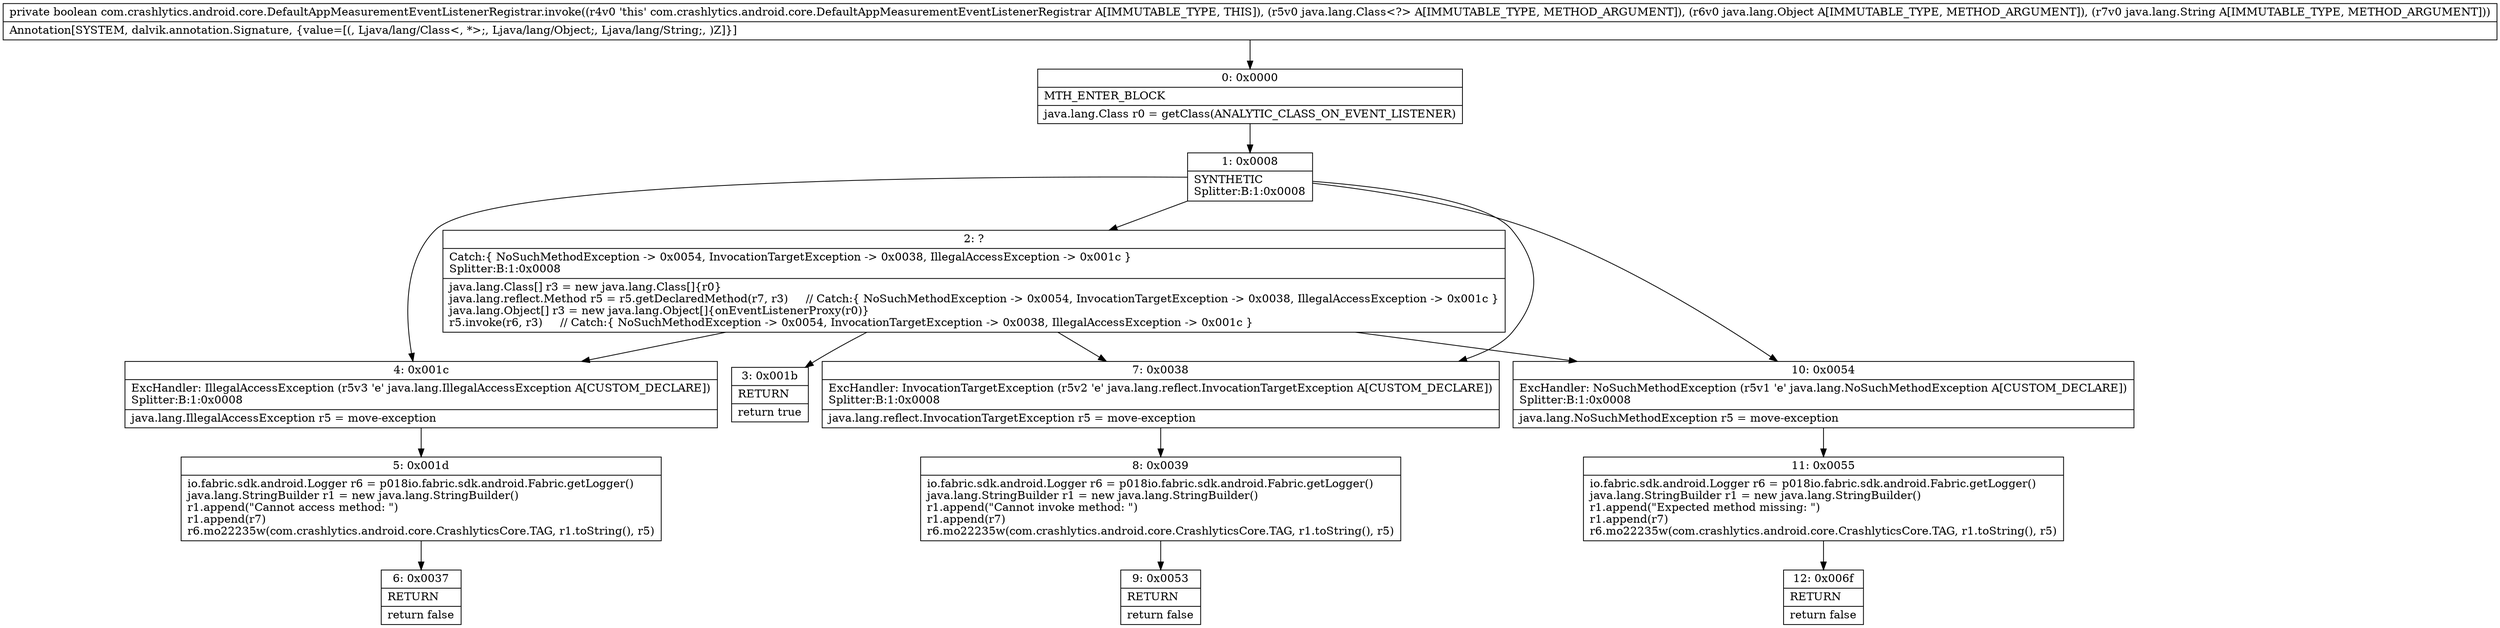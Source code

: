 digraph "CFG forcom.crashlytics.android.core.DefaultAppMeasurementEventListenerRegistrar.invoke(Ljava\/lang\/Class;Ljava\/lang\/Object;Ljava\/lang\/String;)Z" {
Node_0 [shape=record,label="{0\:\ 0x0000|MTH_ENTER_BLOCK\l|java.lang.Class r0 = getClass(ANALYTIC_CLASS_ON_EVENT_LISTENER)\l}"];
Node_1 [shape=record,label="{1\:\ 0x0008|SYNTHETIC\lSplitter:B:1:0x0008\l}"];
Node_2 [shape=record,label="{2\:\ ?|Catch:\{ NoSuchMethodException \-\> 0x0054, InvocationTargetException \-\> 0x0038, IllegalAccessException \-\> 0x001c \}\lSplitter:B:1:0x0008\l|java.lang.Class[] r3 = new java.lang.Class[]\{r0\}\ljava.lang.reflect.Method r5 = r5.getDeclaredMethod(r7, r3)     \/\/ Catch:\{ NoSuchMethodException \-\> 0x0054, InvocationTargetException \-\> 0x0038, IllegalAccessException \-\> 0x001c \}\ljava.lang.Object[] r3 = new java.lang.Object[]\{onEventListenerProxy(r0)\}\lr5.invoke(r6, r3)     \/\/ Catch:\{ NoSuchMethodException \-\> 0x0054, InvocationTargetException \-\> 0x0038, IllegalAccessException \-\> 0x001c \}\l}"];
Node_3 [shape=record,label="{3\:\ 0x001b|RETURN\l|return true\l}"];
Node_4 [shape=record,label="{4\:\ 0x001c|ExcHandler: IllegalAccessException (r5v3 'e' java.lang.IllegalAccessException A[CUSTOM_DECLARE])\lSplitter:B:1:0x0008\l|java.lang.IllegalAccessException r5 = move\-exception\l}"];
Node_5 [shape=record,label="{5\:\ 0x001d|io.fabric.sdk.android.Logger r6 = p018io.fabric.sdk.android.Fabric.getLogger()\ljava.lang.StringBuilder r1 = new java.lang.StringBuilder()\lr1.append(\"Cannot access method: \")\lr1.append(r7)\lr6.mo22235w(com.crashlytics.android.core.CrashlyticsCore.TAG, r1.toString(), r5)\l}"];
Node_6 [shape=record,label="{6\:\ 0x0037|RETURN\l|return false\l}"];
Node_7 [shape=record,label="{7\:\ 0x0038|ExcHandler: InvocationTargetException (r5v2 'e' java.lang.reflect.InvocationTargetException A[CUSTOM_DECLARE])\lSplitter:B:1:0x0008\l|java.lang.reflect.InvocationTargetException r5 = move\-exception\l}"];
Node_8 [shape=record,label="{8\:\ 0x0039|io.fabric.sdk.android.Logger r6 = p018io.fabric.sdk.android.Fabric.getLogger()\ljava.lang.StringBuilder r1 = new java.lang.StringBuilder()\lr1.append(\"Cannot invoke method: \")\lr1.append(r7)\lr6.mo22235w(com.crashlytics.android.core.CrashlyticsCore.TAG, r1.toString(), r5)\l}"];
Node_9 [shape=record,label="{9\:\ 0x0053|RETURN\l|return false\l}"];
Node_10 [shape=record,label="{10\:\ 0x0054|ExcHandler: NoSuchMethodException (r5v1 'e' java.lang.NoSuchMethodException A[CUSTOM_DECLARE])\lSplitter:B:1:0x0008\l|java.lang.NoSuchMethodException r5 = move\-exception\l}"];
Node_11 [shape=record,label="{11\:\ 0x0055|io.fabric.sdk.android.Logger r6 = p018io.fabric.sdk.android.Fabric.getLogger()\ljava.lang.StringBuilder r1 = new java.lang.StringBuilder()\lr1.append(\"Expected method missing: \")\lr1.append(r7)\lr6.mo22235w(com.crashlytics.android.core.CrashlyticsCore.TAG, r1.toString(), r5)\l}"];
Node_12 [shape=record,label="{12\:\ 0x006f|RETURN\l|return false\l}"];
MethodNode[shape=record,label="{private boolean com.crashlytics.android.core.DefaultAppMeasurementEventListenerRegistrar.invoke((r4v0 'this' com.crashlytics.android.core.DefaultAppMeasurementEventListenerRegistrar A[IMMUTABLE_TYPE, THIS]), (r5v0 java.lang.Class\<?\> A[IMMUTABLE_TYPE, METHOD_ARGUMENT]), (r6v0 java.lang.Object A[IMMUTABLE_TYPE, METHOD_ARGUMENT]), (r7v0 java.lang.String A[IMMUTABLE_TYPE, METHOD_ARGUMENT]))  | Annotation[SYSTEM, dalvik.annotation.Signature, \{value=[(, Ljava\/lang\/Class\<, *\>;, Ljava\/lang\/Object;, Ljava\/lang\/String;, )Z]\}]\l}"];
MethodNode -> Node_0;
Node_0 -> Node_1;
Node_1 -> Node_2;
Node_1 -> Node_10;
Node_1 -> Node_7;
Node_1 -> Node_4;
Node_2 -> Node_3;
Node_2 -> Node_10;
Node_2 -> Node_7;
Node_2 -> Node_4;
Node_4 -> Node_5;
Node_5 -> Node_6;
Node_7 -> Node_8;
Node_8 -> Node_9;
Node_10 -> Node_11;
Node_11 -> Node_12;
}

